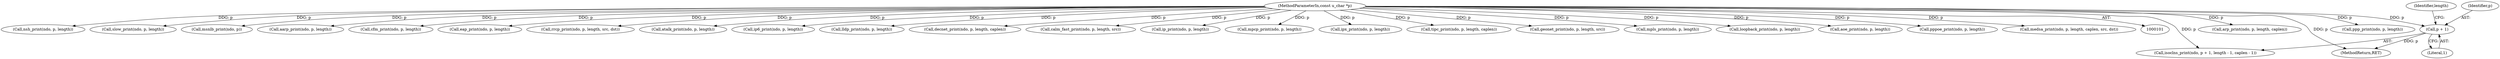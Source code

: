 digraph "0_tcpdump_1dcd10aceabbc03bf571ea32b892c522cbe923de_1@pointer" {
"1000195" [label="(Call,p + 1)"];
"1000104" [label="(MethodParameterIn,const u_char *p)"];
"1000129" [label="(Call,arp_print(ndo, p, length, caplen))"];
"1000240" [label="(Call,ppp_print(ndo, p, length))"];
"1000276" [label="(Call,nsh_print(ndo, p, length))"];
"1000254" [label="(Call,slow_print(ndo, p, length))"];
"1000306" [label="(Call,msnlb_print(ndo, p))"];
"1000199" [label="(Identifier,length)"];
"1000160" [label="(Call,aarp_print(ndo, p, length))"];
"1000262" [label="(Call,cfm_print(ndo, p, length))"];
"1000217" [label="(Call,eap_print(ndo, p, length))"];
"1000224" [label="(Call,rrcp_print(ndo, p, length, src, dst))"];
"1000197" [label="(Literal,1)"];
"1000104" [label="(MethodParameterIn,const u_char *p)"];
"1000153" [label="(Call,atalk_print(ndo, p, length))"];
"1000195" [label="(Call,p + 1)"];
"1000193" [label="(Call,isoclns_print(ndo, p + 1, length - 1, caplen - 1))"];
"1000121" [label="(Call,ip6_print(ndo, p, length))"];
"1000269" [label="(Call,lldp_print(ndo, p, length))"];
"1000137" [label="(Call,decnet_print(ndo, p, length, caplen))"];
"1000321" [label="(Call,calm_fast_print(ndo, p, length, src))"];
"1000114" [label="(Call,ip_print(ndo, p, length))"];
"1000196" [label="(Identifier,p)"];
"1000247" [label="(Call,mpcp_print(ndo, p, length))"];
"1000171" [label="(Call,ipx_print(ndo, p, length))"];
"1000298" [label="(Call,tipc_print(ndo, p, length, caplen))"];
"1000313" [label="(Call,geonet_print(ndo, p, length, src))"];
"1000291" [label="(Call,mpls_print(ndo, p, length))"];
"1000353" [label="(MethodReturn,RET)"];
"1000283" [label="(Call,loopback_print(ndo, p, length))"];
"1000329" [label="(Call,aoe_print(ndo, p, length))"];
"1000210" [label="(Call,pppoe_print(ndo, p, length))"];
"1000336" [label="(Call,medsa_print(ndo, p, length, caplen, src, dst))"];
"1000195" -> "1000193"  [label="AST: "];
"1000195" -> "1000197"  [label="CFG: "];
"1000196" -> "1000195"  [label="AST: "];
"1000197" -> "1000195"  [label="AST: "];
"1000199" -> "1000195"  [label="CFG: "];
"1000195" -> "1000353"  [label="DDG: p"];
"1000104" -> "1000195"  [label="DDG: p"];
"1000104" -> "1000101"  [label="AST: "];
"1000104" -> "1000353"  [label="DDG: p"];
"1000104" -> "1000114"  [label="DDG: p"];
"1000104" -> "1000121"  [label="DDG: p"];
"1000104" -> "1000129"  [label="DDG: p"];
"1000104" -> "1000137"  [label="DDG: p"];
"1000104" -> "1000153"  [label="DDG: p"];
"1000104" -> "1000160"  [label="DDG: p"];
"1000104" -> "1000171"  [label="DDG: p"];
"1000104" -> "1000193"  [label="DDG: p"];
"1000104" -> "1000210"  [label="DDG: p"];
"1000104" -> "1000217"  [label="DDG: p"];
"1000104" -> "1000224"  [label="DDG: p"];
"1000104" -> "1000240"  [label="DDG: p"];
"1000104" -> "1000247"  [label="DDG: p"];
"1000104" -> "1000254"  [label="DDG: p"];
"1000104" -> "1000262"  [label="DDG: p"];
"1000104" -> "1000269"  [label="DDG: p"];
"1000104" -> "1000276"  [label="DDG: p"];
"1000104" -> "1000283"  [label="DDG: p"];
"1000104" -> "1000291"  [label="DDG: p"];
"1000104" -> "1000298"  [label="DDG: p"];
"1000104" -> "1000306"  [label="DDG: p"];
"1000104" -> "1000313"  [label="DDG: p"];
"1000104" -> "1000321"  [label="DDG: p"];
"1000104" -> "1000329"  [label="DDG: p"];
"1000104" -> "1000336"  [label="DDG: p"];
}
